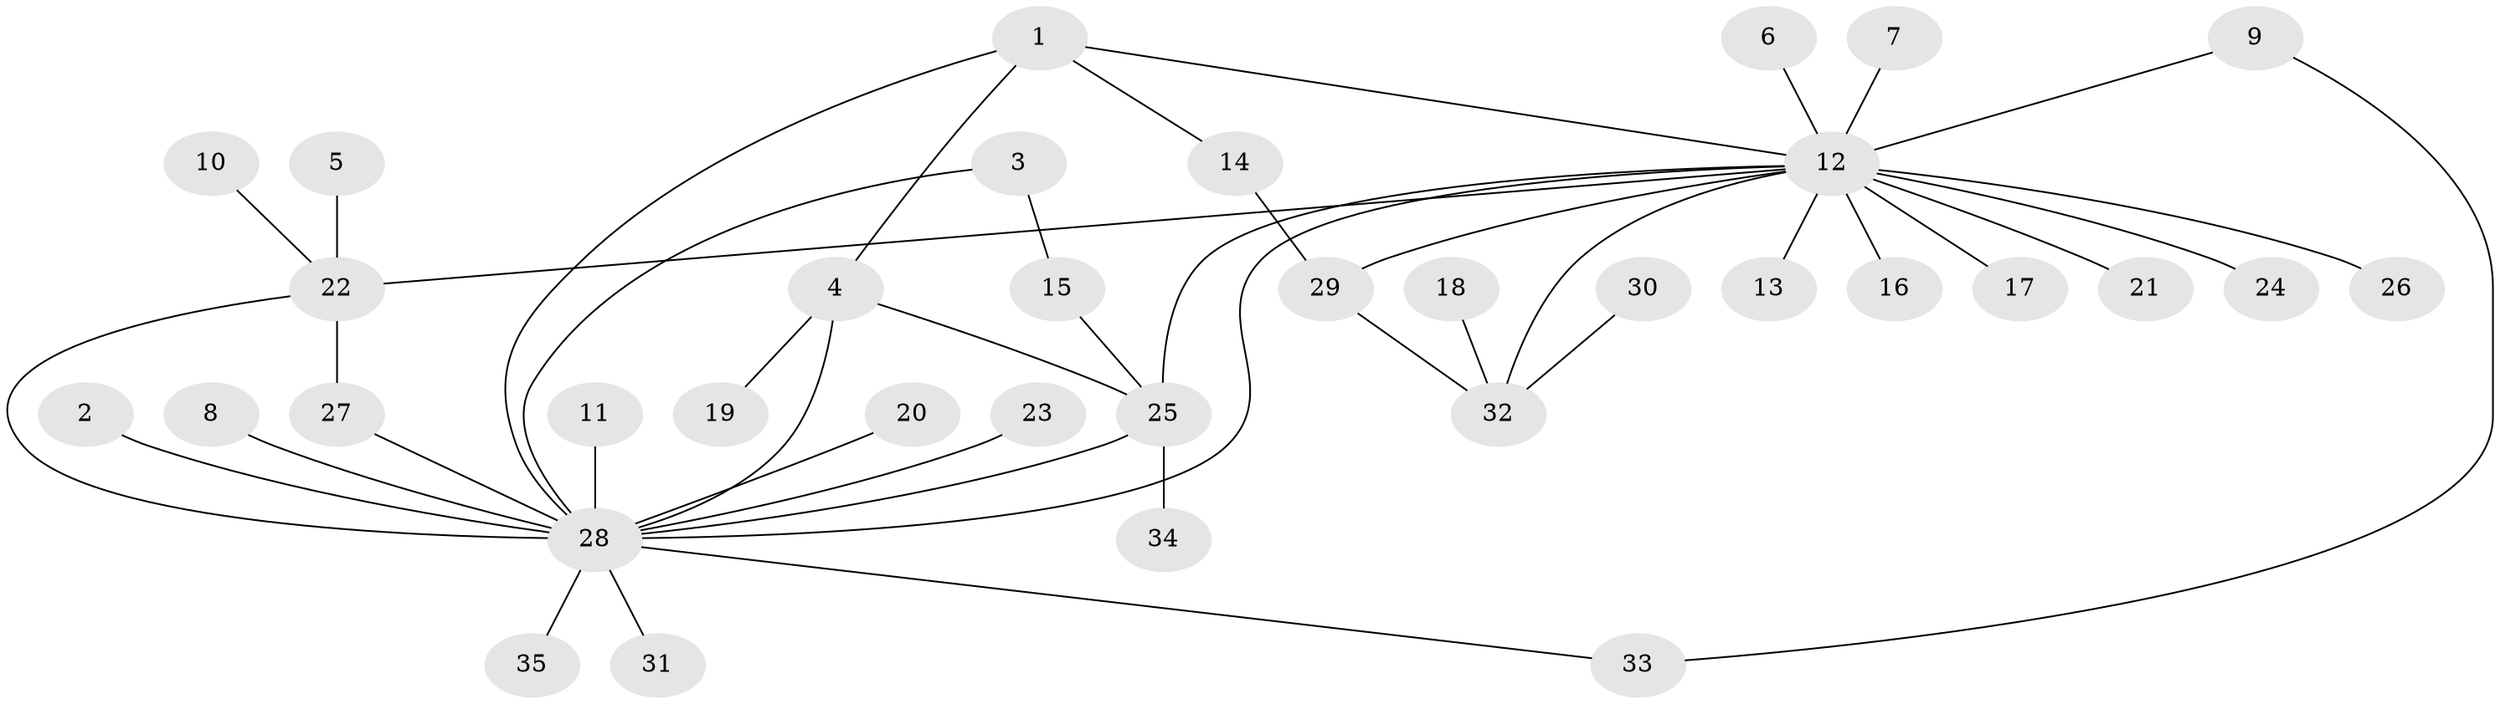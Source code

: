 // original degree distribution, {16: 0.028985507246376812, 4: 0.043478260869565216, 5: 0.043478260869565216, 1: 0.5072463768115942, 6: 0.014492753623188406, 2: 0.2753623188405797, 3: 0.07246376811594203, 7: 0.014492753623188406}
// Generated by graph-tools (version 1.1) at 2025/49/03/09/25 03:49:46]
// undirected, 35 vertices, 44 edges
graph export_dot {
graph [start="1"]
  node [color=gray90,style=filled];
  1;
  2;
  3;
  4;
  5;
  6;
  7;
  8;
  9;
  10;
  11;
  12;
  13;
  14;
  15;
  16;
  17;
  18;
  19;
  20;
  21;
  22;
  23;
  24;
  25;
  26;
  27;
  28;
  29;
  30;
  31;
  32;
  33;
  34;
  35;
  1 -- 4 [weight=1.0];
  1 -- 12 [weight=1.0];
  1 -- 14 [weight=1.0];
  1 -- 28 [weight=1.0];
  2 -- 28 [weight=1.0];
  3 -- 15 [weight=1.0];
  3 -- 28 [weight=1.0];
  4 -- 19 [weight=1.0];
  4 -- 25 [weight=1.0];
  4 -- 28 [weight=1.0];
  5 -- 22 [weight=1.0];
  6 -- 12 [weight=1.0];
  7 -- 12 [weight=1.0];
  8 -- 28 [weight=1.0];
  9 -- 12 [weight=1.0];
  9 -- 33 [weight=1.0];
  10 -- 22 [weight=1.0];
  11 -- 28 [weight=1.0];
  12 -- 13 [weight=1.0];
  12 -- 16 [weight=1.0];
  12 -- 17 [weight=1.0];
  12 -- 21 [weight=1.0];
  12 -- 22 [weight=1.0];
  12 -- 24 [weight=2.0];
  12 -- 25 [weight=1.0];
  12 -- 26 [weight=1.0];
  12 -- 28 [weight=1.0];
  12 -- 29 [weight=1.0];
  12 -- 32 [weight=1.0];
  14 -- 29 [weight=1.0];
  15 -- 25 [weight=1.0];
  18 -- 32 [weight=1.0];
  20 -- 28 [weight=1.0];
  22 -- 27 [weight=1.0];
  22 -- 28 [weight=1.0];
  23 -- 28 [weight=1.0];
  25 -- 28 [weight=1.0];
  25 -- 34 [weight=1.0];
  27 -- 28 [weight=1.0];
  28 -- 31 [weight=1.0];
  28 -- 33 [weight=1.0];
  28 -- 35 [weight=1.0];
  29 -- 32 [weight=1.0];
  30 -- 32 [weight=1.0];
}
